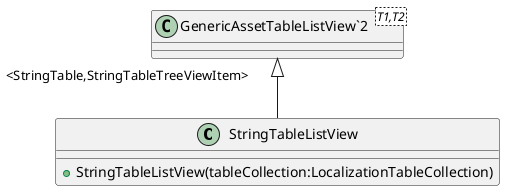 @startuml
class StringTableListView {
    + StringTableListView(tableCollection:LocalizationTableCollection)
}
class "GenericAssetTableListView`2"<T1,T2> {
}
"GenericAssetTableListView`2" "<StringTable,StringTableTreeViewItem>" <|-- StringTableListView
@enduml
